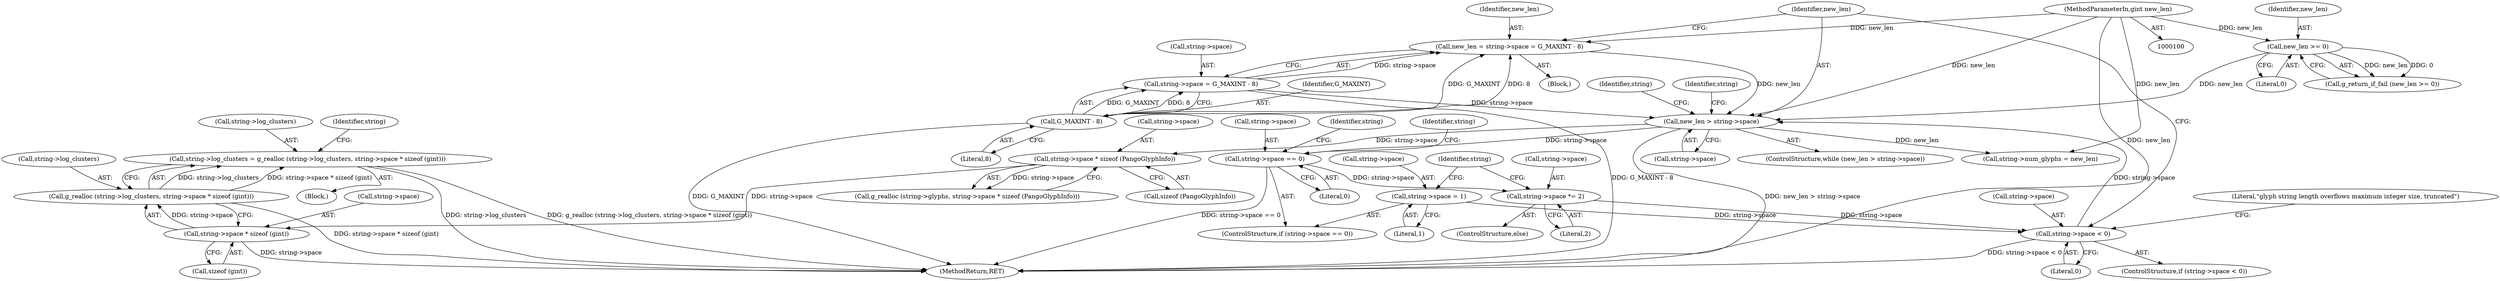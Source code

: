 digraph "1_pango_4de30e5500eaeb49f4bf0b7a07f718e149a2ed5e@API" {
"1000164" [label="(Call,string->log_clusters = g_realloc (string->log_clusters, string->space * sizeof (gint)))"];
"1000168" [label="(Call,g_realloc (string->log_clusters, string->space * sizeof (gint)))"];
"1000172" [label="(Call,string->space * sizeof (gint))"];
"1000158" [label="(Call,string->space * sizeof (PangoGlyphInfo))"];
"1000109" [label="(Call,new_len > string->space)"];
"1000141" [label="(Call,new_len = string->space = G_MAXINT - 8)"];
"1000102" [label="(MethodParameterIn,gint new_len)"];
"1000143" [label="(Call,string->space = G_MAXINT - 8)"];
"1000147" [label="(Call,G_MAXINT - 8)"];
"1000105" [label="(Call,new_len >= 0)"];
"1000133" [label="(Call,string->space < 0)"];
"1000121" [label="(Call,string->space = 1)"];
"1000127" [label="(Call,string->space *= 2)"];
"1000116" [label="(Call,string->space == 0)"];
"1000126" [label="(ControlStructure,else)"];
"1000128" [label="(Call,string->space)"];
"1000122" [label="(Call,string->space)"];
"1000143" [label="(Call,string->space = G_MAXINT - 8)"];
"1000137" [label="(Literal,0)"];
"1000180" [label="(Identifier,string)"];
"1000104" [label="(Call,g_return_if_fail (new_len >= 0))"];
"1000111" [label="(Call,string->space)"];
"1000109" [label="(Call,new_len > string->space)"];
"1000141" [label="(Call,new_len = string->space = G_MAXINT - 8)"];
"1000140" [label="(Literal,\"glyph string length overflows maximum integer size, truncated\")"];
"1000117" [label="(Call,string->space)"];
"1000165" [label="(Call,string->log_clusters)"];
"1000110" [label="(Identifier,new_len)"];
"1000120" [label="(Literal,0)"];
"1000142" [label="(Identifier,new_len)"];
"1000164" [label="(Call,string->log_clusters = g_realloc (string->log_clusters, string->space * sizeof (gint)))"];
"1000118" [label="(Identifier,string)"];
"1000138" [label="(Block,)"];
"1000108" [label="(ControlStructure,while (new_len > string->space))"];
"1000169" [label="(Call,string->log_clusters)"];
"1000147" [label="(Call,G_MAXINT - 8)"];
"1000148" [label="(Identifier,G_MAXINT)"];
"1000135" [label="(Identifier,string)"];
"1000183" [label="(MethodReturn,RET)"];
"1000129" [label="(Identifier,string)"];
"1000178" [label="(Call,string->num_glyphs = new_len)"];
"1000133" [label="(Call,string->space < 0)"];
"1000131" [label="(Literal,2)"];
"1000107" [label="(Literal,0)"];
"1000159" [label="(Call,string->space)"];
"1000125" [label="(Literal,1)"];
"1000162" [label="(Call,sizeof (PangoGlyphInfo))"];
"1000127" [label="(Call,string->space *= 2)"];
"1000168" [label="(Call,g_realloc (string->log_clusters, string->space * sizeof (gint)))"];
"1000103" [label="(Block,)"];
"1000106" [label="(Identifier,new_len)"];
"1000102" [label="(MethodParameterIn,gint new_len)"];
"1000149" [label="(Literal,8)"];
"1000116" [label="(Call,string->space == 0)"];
"1000154" [label="(Call,g_realloc (string->glyphs, string->space * sizeof (PangoGlyphInfo)))"];
"1000115" [label="(ControlStructure,if (string->space == 0))"];
"1000176" [label="(Call,sizeof (gint))"];
"1000134" [label="(Call,string->space)"];
"1000152" [label="(Identifier,string)"];
"1000132" [label="(ControlStructure,if (string->space < 0))"];
"1000173" [label="(Call,string->space)"];
"1000105" [label="(Call,new_len >= 0)"];
"1000172" [label="(Call,string->space * sizeof (gint))"];
"1000158" [label="(Call,string->space * sizeof (PangoGlyphInfo))"];
"1000121" [label="(Call,string->space = 1)"];
"1000123" [label="(Identifier,string)"];
"1000144" [label="(Call,string->space)"];
"1000164" -> "1000103"  [label="AST: "];
"1000164" -> "1000168"  [label="CFG: "];
"1000165" -> "1000164"  [label="AST: "];
"1000168" -> "1000164"  [label="AST: "];
"1000180" -> "1000164"  [label="CFG: "];
"1000164" -> "1000183"  [label="DDG: string->log_clusters"];
"1000164" -> "1000183"  [label="DDG: g_realloc (string->log_clusters, string->space * sizeof (gint))"];
"1000168" -> "1000164"  [label="DDG: string->log_clusters"];
"1000168" -> "1000164"  [label="DDG: string->space * sizeof (gint)"];
"1000168" -> "1000172"  [label="CFG: "];
"1000169" -> "1000168"  [label="AST: "];
"1000172" -> "1000168"  [label="AST: "];
"1000168" -> "1000183"  [label="DDG: string->space * sizeof (gint)"];
"1000172" -> "1000168"  [label="DDG: string->space"];
"1000172" -> "1000176"  [label="CFG: "];
"1000173" -> "1000172"  [label="AST: "];
"1000176" -> "1000172"  [label="AST: "];
"1000172" -> "1000183"  [label="DDG: string->space"];
"1000158" -> "1000172"  [label="DDG: string->space"];
"1000158" -> "1000154"  [label="AST: "];
"1000158" -> "1000162"  [label="CFG: "];
"1000159" -> "1000158"  [label="AST: "];
"1000162" -> "1000158"  [label="AST: "];
"1000154" -> "1000158"  [label="CFG: "];
"1000158" -> "1000154"  [label="DDG: string->space"];
"1000109" -> "1000158"  [label="DDG: string->space"];
"1000109" -> "1000108"  [label="AST: "];
"1000109" -> "1000111"  [label="CFG: "];
"1000110" -> "1000109"  [label="AST: "];
"1000111" -> "1000109"  [label="AST: "];
"1000118" -> "1000109"  [label="CFG: "];
"1000152" -> "1000109"  [label="CFG: "];
"1000109" -> "1000183"  [label="DDG: new_len > string->space"];
"1000141" -> "1000109"  [label="DDG: new_len"];
"1000105" -> "1000109"  [label="DDG: new_len"];
"1000102" -> "1000109"  [label="DDG: new_len"];
"1000143" -> "1000109"  [label="DDG: string->space"];
"1000133" -> "1000109"  [label="DDG: string->space"];
"1000109" -> "1000116"  [label="DDG: string->space"];
"1000109" -> "1000178"  [label="DDG: new_len"];
"1000141" -> "1000138"  [label="AST: "];
"1000141" -> "1000143"  [label="CFG: "];
"1000142" -> "1000141"  [label="AST: "];
"1000143" -> "1000141"  [label="AST: "];
"1000110" -> "1000141"  [label="CFG: "];
"1000102" -> "1000141"  [label="DDG: new_len"];
"1000143" -> "1000141"  [label="DDG: string->space"];
"1000147" -> "1000141"  [label="DDG: G_MAXINT"];
"1000147" -> "1000141"  [label="DDG: 8"];
"1000102" -> "1000100"  [label="AST: "];
"1000102" -> "1000183"  [label="DDG: new_len"];
"1000102" -> "1000105"  [label="DDG: new_len"];
"1000102" -> "1000178"  [label="DDG: new_len"];
"1000143" -> "1000147"  [label="CFG: "];
"1000144" -> "1000143"  [label="AST: "];
"1000147" -> "1000143"  [label="AST: "];
"1000143" -> "1000183"  [label="DDG: G_MAXINT - 8"];
"1000147" -> "1000143"  [label="DDG: G_MAXINT"];
"1000147" -> "1000143"  [label="DDG: 8"];
"1000147" -> "1000149"  [label="CFG: "];
"1000148" -> "1000147"  [label="AST: "];
"1000149" -> "1000147"  [label="AST: "];
"1000147" -> "1000183"  [label="DDG: G_MAXINT"];
"1000105" -> "1000104"  [label="AST: "];
"1000105" -> "1000107"  [label="CFG: "];
"1000106" -> "1000105"  [label="AST: "];
"1000107" -> "1000105"  [label="AST: "];
"1000104" -> "1000105"  [label="CFG: "];
"1000105" -> "1000104"  [label="DDG: new_len"];
"1000105" -> "1000104"  [label="DDG: 0"];
"1000133" -> "1000132"  [label="AST: "];
"1000133" -> "1000137"  [label="CFG: "];
"1000134" -> "1000133"  [label="AST: "];
"1000137" -> "1000133"  [label="AST: "];
"1000110" -> "1000133"  [label="CFG: "];
"1000140" -> "1000133"  [label="CFG: "];
"1000133" -> "1000183"  [label="DDG: string->space < 0"];
"1000121" -> "1000133"  [label="DDG: string->space"];
"1000127" -> "1000133"  [label="DDG: string->space"];
"1000121" -> "1000115"  [label="AST: "];
"1000121" -> "1000125"  [label="CFG: "];
"1000122" -> "1000121"  [label="AST: "];
"1000125" -> "1000121"  [label="AST: "];
"1000135" -> "1000121"  [label="CFG: "];
"1000127" -> "1000126"  [label="AST: "];
"1000127" -> "1000131"  [label="CFG: "];
"1000128" -> "1000127"  [label="AST: "];
"1000131" -> "1000127"  [label="AST: "];
"1000135" -> "1000127"  [label="CFG: "];
"1000116" -> "1000127"  [label="DDG: string->space"];
"1000116" -> "1000115"  [label="AST: "];
"1000116" -> "1000120"  [label="CFG: "];
"1000117" -> "1000116"  [label="AST: "];
"1000120" -> "1000116"  [label="AST: "];
"1000123" -> "1000116"  [label="CFG: "];
"1000129" -> "1000116"  [label="CFG: "];
"1000116" -> "1000183"  [label="DDG: string->space == 0"];
}
